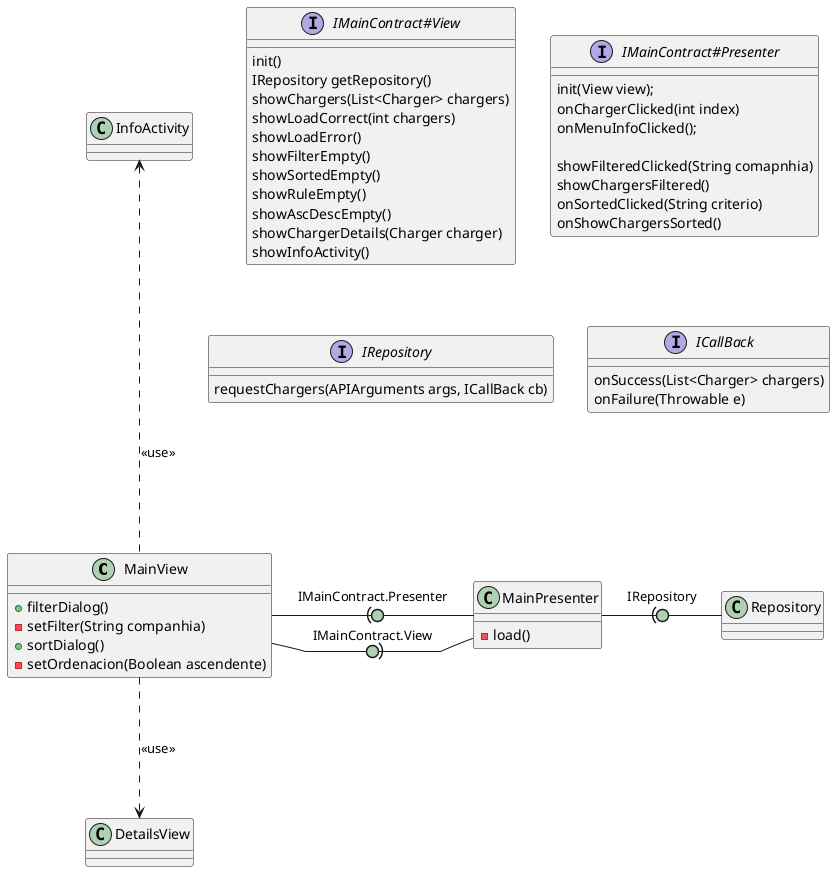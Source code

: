 @startuml arquitectura

skinparam linetype polyline
skinparam arrowLollipopColor #ADD1B2

MainView -right(0- MainPresenter : IMainContract.Presenter
MainView -right0)- MainPresenter : IMainContract.View
MainView -up..-> InfoActivity : <<use>>
MainView -down..> DetailsView : <<use>>
MainPresenter -right(0- Repository : IRepository

together {
  interface IMainContract#View
  interface IMainContract#Presenter
  interface IRepository
  interface ICallBack
}

interface IMainContract#View {
    init()
    IRepository getRepository()
    showChargers(List<Charger> chargers)
    showLoadCorrect(int chargers)
    showLoadError()
    showFilterEmpty()
    showSortedEmpty()
    showRuleEmpty()
    showAscDescEmpty()
    showChargerDetails(Charger charger)
    showInfoActivity()
}

interface IMainContract#Presenter {
   init(View view);
   onChargerClicked(int index)
   onMenuInfoClicked();

   showFilteredClicked(String comapnhia)
   showChargersFiltered()
   onSortedClicked(String criterio)
   onShowChargersSorted()
}

interface IRepository {
    requestChargers(APIArguments args, ICallBack cb)
}

interface ICallBack {
    onSuccess(List<Charger> chargers)
    onFailure(Throwable e)
}

class MainPresenter {
    -load()
}

class MainView {
    +filterDialog()
    -setFilter(String companhia)
    +sortDialog()
    -setOrdenacion(Boolean ascendente)
}

@enduml
